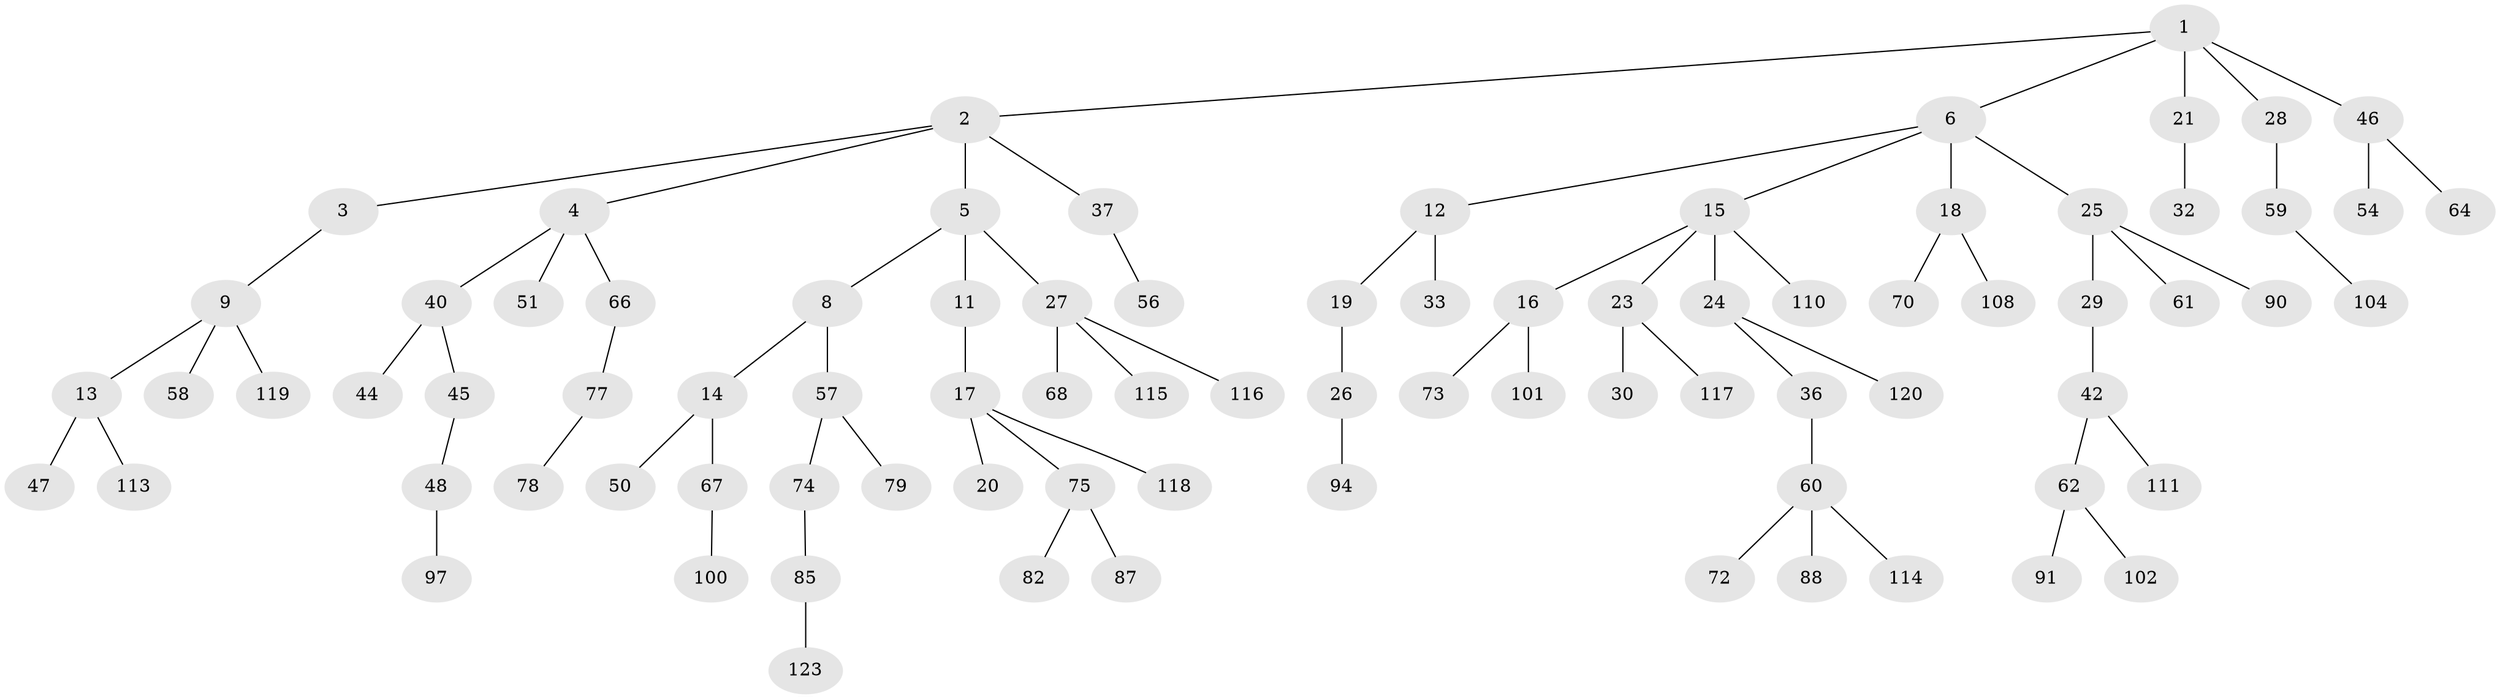 // Generated by graph-tools (version 1.1) at 2025/52/02/27/25 19:52:13]
// undirected, 84 vertices, 83 edges
graph export_dot {
graph [start="1"]
  node [color=gray90,style=filled];
  1 [super="+41"];
  2 [super="+35"];
  3;
  4 [super="+39"];
  5 [super="+7"];
  6 [super="+121"];
  8;
  9 [super="+10"];
  11 [super="+99"];
  12 [super="+53"];
  13 [super="+109"];
  14 [super="+52"];
  15 [super="+63"];
  16 [super="+49"];
  17 [super="+22"];
  18 [super="+103"];
  19;
  20;
  21 [super="+107"];
  23 [super="+31"];
  24 [super="+38"];
  25 [super="+86"];
  26 [super="+93"];
  27 [super="+34"];
  28;
  29 [super="+43"];
  30;
  32;
  33;
  36;
  37 [super="+69"];
  40 [super="+83"];
  42;
  44;
  45;
  46;
  47 [super="+92"];
  48 [super="+55"];
  50;
  51 [super="+84"];
  54;
  56;
  57 [super="+96"];
  58;
  59 [super="+65"];
  60 [super="+71"];
  61;
  62 [super="+80"];
  64 [super="+106"];
  66;
  67 [super="+105"];
  68;
  70 [super="+89"];
  72;
  73 [super="+95"];
  74 [super="+76"];
  75;
  77 [super="+81"];
  78;
  79;
  82;
  85 [super="+122"];
  87;
  88;
  90;
  91;
  94 [super="+98"];
  97;
  100;
  101;
  102 [super="+112"];
  104;
  108;
  110;
  111;
  113;
  114;
  115;
  116;
  117;
  118;
  119;
  120;
  123;
  1 -- 2;
  1 -- 6;
  1 -- 21;
  1 -- 28;
  1 -- 46;
  2 -- 3;
  2 -- 4;
  2 -- 5;
  2 -- 37;
  3 -- 9;
  4 -- 51;
  4 -- 66;
  4 -- 40;
  5 -- 11;
  5 -- 8;
  5 -- 27;
  6 -- 12;
  6 -- 15;
  6 -- 18;
  6 -- 25;
  8 -- 14;
  8 -- 57;
  9 -- 58;
  9 -- 119;
  9 -- 13;
  11 -- 17;
  12 -- 19;
  12 -- 33;
  13 -- 47;
  13 -- 113;
  14 -- 50;
  14 -- 67;
  15 -- 16;
  15 -- 23;
  15 -- 24;
  15 -- 110;
  16 -- 73;
  16 -- 101;
  17 -- 20;
  17 -- 75;
  17 -- 118;
  18 -- 70;
  18 -- 108;
  19 -- 26;
  21 -- 32;
  23 -- 30;
  23 -- 117;
  24 -- 36;
  24 -- 120;
  25 -- 29;
  25 -- 61;
  25 -- 90;
  26 -- 94;
  27 -- 68;
  27 -- 115;
  27 -- 116;
  28 -- 59;
  29 -- 42;
  36 -- 60;
  37 -- 56;
  40 -- 44;
  40 -- 45;
  42 -- 62;
  42 -- 111;
  45 -- 48;
  46 -- 54;
  46 -- 64;
  48 -- 97;
  57 -- 74;
  57 -- 79;
  59 -- 104;
  60 -- 72;
  60 -- 114;
  60 -- 88;
  62 -- 91;
  62 -- 102;
  66 -- 77;
  67 -- 100;
  74 -- 85;
  75 -- 82;
  75 -- 87;
  77 -- 78;
  85 -- 123;
}
